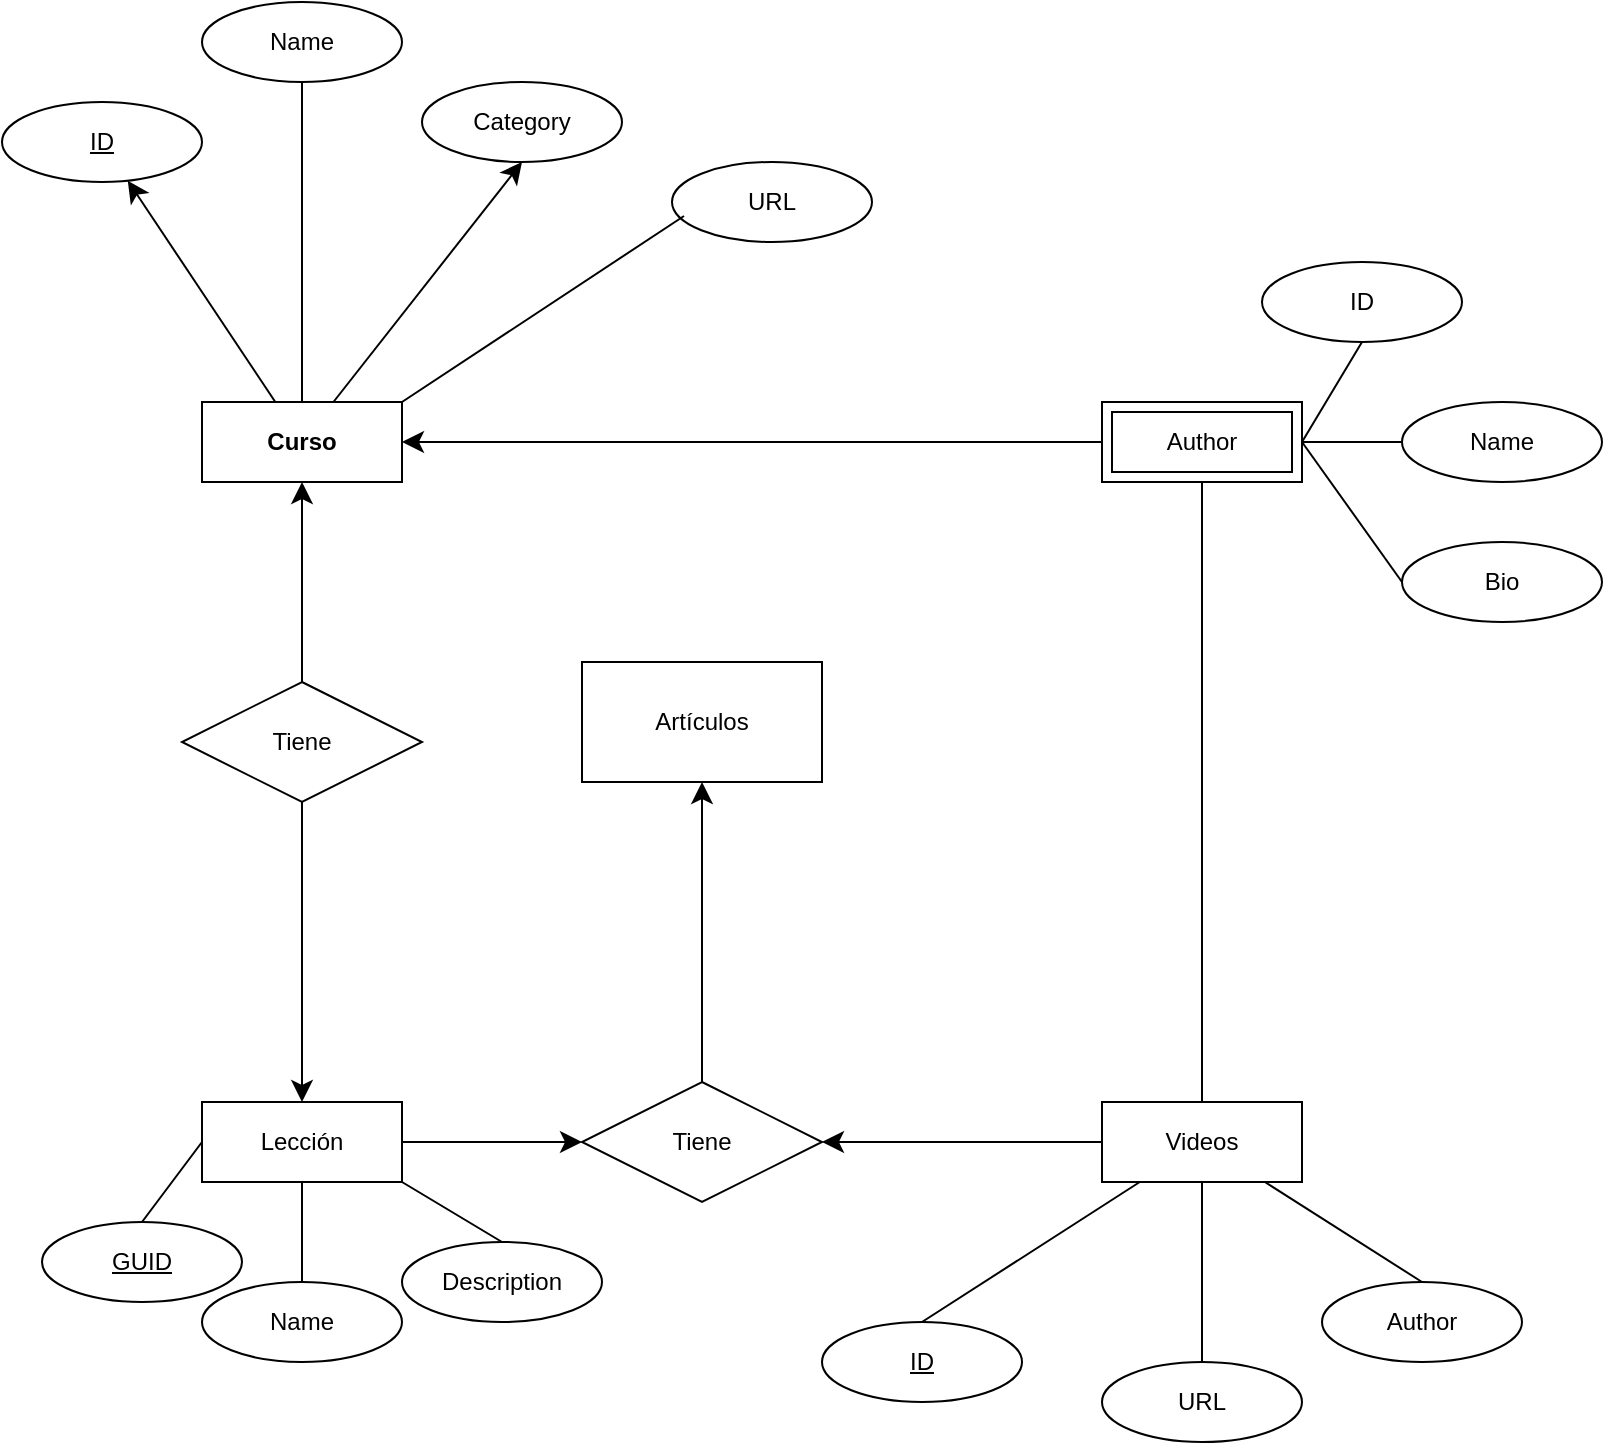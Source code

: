 <mxfile version="28.1.2">
  <diagram name="Page-1" id="jwFlYI5n9mjpvQt2C7e4">
    <mxGraphModel dx="1555" dy="879" grid="1" gridSize="10" guides="1" tooltips="1" connect="1" arrows="1" fold="1" page="1" pageScale="1" pageWidth="850" pageHeight="1100" math="0" shadow="0">
      <root>
        <mxCell id="0" />
        <mxCell id="1" parent="0" />
        <mxCell id="LjFnAGyansz-Glo21ODy-28" value="" style="edgeStyle=none;curved=1;rounded=0;orthogonalLoop=1;jettySize=auto;html=1;fontSize=12;startSize=8;endSize=8;" edge="1" parent="1" source="LrMlHCORP3FofJOxeind-1" target="LjFnAGyansz-Glo21ODy-19">
          <mxGeometry relative="1" as="geometry" />
        </mxCell>
        <mxCell id="LrMlHCORP3FofJOxeind-1" value="Curso" style="whiteSpace=wrap;html=1;align=center;fontStyle=1" parent="1" vertex="1">
          <mxGeometry x="90" y="300" width="100" height="40" as="geometry" />
        </mxCell>
        <mxCell id="LrMlHCORP3FofJOxeind-6" value="" style="edgeStyle=none;curved=1;rounded=0;orthogonalLoop=1;jettySize=auto;html=1;fontSize=12;startSize=8;endSize=8;entryX=0.5;entryY=0;entryDx=0;entryDy=0;" parent="1" source="LrMlHCORP3FofJOxeind-4" edge="1" target="LrMlHCORP3FofJOxeind-7">
          <mxGeometry relative="1" as="geometry">
            <mxPoint x="140" y="620" as="targetPoint" />
          </mxGeometry>
        </mxCell>
        <mxCell id="LrMlHCORP3FofJOxeind-9" style="edgeStyle=none;curved=1;rounded=0;orthogonalLoop=1;jettySize=auto;html=1;fontSize=12;startSize=8;endSize=8;" parent="1" source="LrMlHCORP3FofJOxeind-4" target="LrMlHCORP3FofJOxeind-1" edge="1">
          <mxGeometry relative="1" as="geometry" />
        </mxCell>
        <mxCell id="LrMlHCORP3FofJOxeind-4" value="Tiene" style="shape=rhombus;perimeter=rhombusPerimeter;whiteSpace=wrap;html=1;align=center;" parent="1" vertex="1">
          <mxGeometry x="80" y="440" width="120" height="60" as="geometry" />
        </mxCell>
        <mxCell id="LjFnAGyansz-Glo21ODy-3" style="edgeStyle=none;curved=1;rounded=0;orthogonalLoop=1;jettySize=auto;html=1;fontSize=12;startSize=8;endSize=8;" edge="1" parent="1" source="LrMlHCORP3FofJOxeind-7" target="LjFnAGyansz-Glo21ODy-1">
          <mxGeometry relative="1" as="geometry" />
        </mxCell>
        <mxCell id="LrMlHCORP3FofJOxeind-7" value="Lección" style="whiteSpace=wrap;html=1;align=center;" parent="1" vertex="1">
          <mxGeometry x="90" y="650" width="100" height="40" as="geometry" />
        </mxCell>
        <mxCell id="LjFnAGyansz-Glo21ODy-5" style="edgeStyle=none;curved=1;rounded=0;orthogonalLoop=1;jettySize=auto;html=1;fontSize=12;startSize=8;endSize=8;entryX=0.5;entryY=1;entryDx=0;entryDy=0;" edge="1" parent="1" source="LjFnAGyansz-Glo21ODy-1" target="LjFnAGyansz-Glo21ODy-6">
          <mxGeometry relative="1" as="geometry">
            <mxPoint x="340" y="540" as="targetPoint" />
          </mxGeometry>
        </mxCell>
        <mxCell id="LjFnAGyansz-Glo21ODy-1" value="Tiene" style="shape=rhombus;perimeter=rhombusPerimeter;whiteSpace=wrap;html=1;align=center;" vertex="1" parent="1">
          <mxGeometry x="280" y="640" width="120" height="60" as="geometry" />
        </mxCell>
        <mxCell id="LjFnAGyansz-Glo21ODy-4" style="edgeStyle=none;curved=1;rounded=0;orthogonalLoop=1;jettySize=auto;html=1;fontSize=12;startSize=8;endSize=8;" edge="1" parent="1" source="LjFnAGyansz-Glo21ODy-2" target="LjFnAGyansz-Glo21ODy-1">
          <mxGeometry relative="1" as="geometry" />
        </mxCell>
        <mxCell id="LjFnAGyansz-Glo21ODy-11" style="edgeStyle=none;curved=1;rounded=0;orthogonalLoop=1;jettySize=auto;html=1;entryX=0.5;entryY=1;entryDx=0;entryDy=0;fontSize=12;startSize=8;endSize=8;" edge="1" parent="1" source="LjFnAGyansz-Glo21ODy-2" target="LjFnAGyansz-Glo21ODy-9">
          <mxGeometry relative="1" as="geometry" />
        </mxCell>
        <mxCell id="LjFnAGyansz-Glo21ODy-2" value="&lt;div&gt;Videos&lt;/div&gt;" style="whiteSpace=wrap;html=1;align=center;" vertex="1" parent="1">
          <mxGeometry x="540" y="650" width="100" height="40" as="geometry" />
        </mxCell>
        <mxCell id="LjFnAGyansz-Glo21ODy-6" value="&lt;div&gt;Artículos&lt;/div&gt;" style="whiteSpace=wrap;html=1;" vertex="1" parent="1">
          <mxGeometry x="280" y="430" width="120" height="60" as="geometry" />
        </mxCell>
        <mxCell id="LjFnAGyansz-Glo21ODy-8" value="&lt;div&gt;ID&lt;/div&gt;" style="ellipse;whiteSpace=wrap;html=1;align=center;fontStyle=4;" vertex="1" parent="1">
          <mxGeometry x="400" y="760" width="100" height="40" as="geometry" />
        </mxCell>
        <mxCell id="LjFnAGyansz-Glo21ODy-9" value="URL" style="ellipse;whiteSpace=wrap;html=1;align=center;" vertex="1" parent="1">
          <mxGeometry x="540" y="780" width="100" height="40" as="geometry" />
        </mxCell>
        <mxCell id="LjFnAGyansz-Glo21ODy-10" value="Author" style="ellipse;whiteSpace=wrap;html=1;align=center;" vertex="1" parent="1">
          <mxGeometry x="650" y="740" width="100" height="40" as="geometry" />
        </mxCell>
        <mxCell id="LjFnAGyansz-Glo21ODy-18" style="edgeStyle=none;curved=1;rounded=0;orthogonalLoop=1;jettySize=auto;html=1;fontSize=12;startSize=8;endSize=8;exitX=0;exitY=0.5;exitDx=0;exitDy=0;" edge="1" parent="1" source="LjFnAGyansz-Glo21ODy-62" target="LrMlHCORP3FofJOxeind-1">
          <mxGeometry relative="1" as="geometry">
            <mxPoint x="540" y="290" as="sourcePoint" />
            <mxPoint x="420" y="320" as="targetPoint" />
          </mxGeometry>
        </mxCell>
        <mxCell id="LjFnAGyansz-Glo21ODy-19" value="ID" style="ellipse;whiteSpace=wrap;html=1;align=center;fontStyle=4;" vertex="1" parent="1">
          <mxGeometry x="-10" y="150" width="100" height="40" as="geometry" />
        </mxCell>
        <mxCell id="LjFnAGyansz-Glo21ODy-23" value="" style="edgeStyle=none;curved=1;rounded=0;orthogonalLoop=1;jettySize=auto;html=1;entryX=0.5;entryY=1;entryDx=0;entryDy=0;fontSize=12;startSize=8;endSize=8;" edge="1" parent="1" source="LrMlHCORP3FofJOxeind-1" target="LjFnAGyansz-Glo21ODy-22">
          <mxGeometry relative="1" as="geometry">
            <mxPoint x="162" y="300" as="sourcePoint" />
            <mxPoint x="270" y="200" as="targetPoint" />
          </mxGeometry>
        </mxCell>
        <mxCell id="LjFnAGyansz-Glo21ODy-22" value="Category" style="ellipse;whiteSpace=wrap;html=1;align=center;" vertex="1" parent="1">
          <mxGeometry x="200" y="140" width="100" height="40" as="geometry" />
        </mxCell>
        <mxCell id="LjFnAGyansz-Glo21ODy-25" value="" style="endArrow=none;html=1;rounded=0;fontSize=12;startSize=8;endSize=8;curved=1;entryX=0.5;entryY=0;entryDx=0;entryDy=0;" edge="1" parent="1" source="LjFnAGyansz-Glo21ODy-2" target="LjFnAGyansz-Glo21ODy-8">
          <mxGeometry width="50" height="50" relative="1" as="geometry">
            <mxPoint x="380" y="480" as="sourcePoint" />
            <mxPoint x="430" y="430" as="targetPoint" />
          </mxGeometry>
        </mxCell>
        <mxCell id="LjFnAGyansz-Glo21ODy-26" value="" style="endArrow=none;html=1;rounded=0;fontSize=12;startSize=8;endSize=8;curved=1;entryX=0.5;entryY=0;entryDx=0;entryDy=0;" edge="1" parent="1" source="LjFnAGyansz-Glo21ODy-2" target="LjFnAGyansz-Glo21ODy-10">
          <mxGeometry width="50" height="50" relative="1" as="geometry">
            <mxPoint x="649" y="700" as="sourcePoint" />
            <mxPoint x="540" y="770" as="targetPoint" />
          </mxGeometry>
        </mxCell>
        <mxCell id="LjFnAGyansz-Glo21ODy-32" value="" style="endArrow=none;html=1;rounded=0;fontSize=12;startSize=8;endSize=8;curved=1;entryX=0.5;entryY=1;entryDx=0;entryDy=0;exitX=0.5;exitY=0;exitDx=0;exitDy=0;" edge="1" parent="1" source="LrMlHCORP3FofJOxeind-1">
          <mxGeometry width="50" height="50" relative="1" as="geometry">
            <mxPoint x="140" y="290" as="sourcePoint" />
            <mxPoint x="140" y="140" as="targetPoint" />
          </mxGeometry>
        </mxCell>
        <mxCell id="LjFnAGyansz-Glo21ODy-41" value="&lt;div&gt;Name&lt;/div&gt;" style="ellipse;whiteSpace=wrap;html=1;align=center;" vertex="1" parent="1">
          <mxGeometry x="90" y="100" width="100" height="40" as="geometry" />
        </mxCell>
        <mxCell id="LjFnAGyansz-Glo21ODy-50" value="" style="endArrow=none;html=1;rounded=0;fontSize=12;startSize=8;endSize=8;curved=1;exitX=0.5;exitY=0;exitDx=0;exitDy=0;" edge="1" parent="1" source="LjFnAGyansz-Glo21ODy-2" target="LjFnAGyansz-Glo21ODy-62">
          <mxGeometry width="50" height="50" relative="1" as="geometry">
            <mxPoint x="320" y="480" as="sourcePoint" />
            <mxPoint x="610" y="320" as="targetPoint" />
          </mxGeometry>
        </mxCell>
        <mxCell id="LjFnAGyansz-Glo21ODy-51" value="GUID" style="ellipse;whiteSpace=wrap;html=1;align=center;fontStyle=4;" vertex="1" parent="1">
          <mxGeometry x="10" y="710" width="100" height="40" as="geometry" />
        </mxCell>
        <mxCell id="LjFnAGyansz-Glo21ODy-52" value="Name" style="ellipse;whiteSpace=wrap;html=1;align=center;" vertex="1" parent="1">
          <mxGeometry x="90" y="740" width="100" height="40" as="geometry" />
        </mxCell>
        <mxCell id="LjFnAGyansz-Glo21ODy-53" value="" style="endArrow=none;html=1;rounded=0;fontSize=12;startSize=8;endSize=8;curved=1;exitX=0.5;exitY=0;exitDx=0;exitDy=0;entryX=0.5;entryY=1;entryDx=0;entryDy=0;" edge="1" parent="1" source="LjFnAGyansz-Glo21ODy-52" target="LrMlHCORP3FofJOxeind-7">
          <mxGeometry relative="1" as="geometry">
            <mxPoint x="270" y="460" as="sourcePoint" />
            <mxPoint x="430" y="460" as="targetPoint" />
          </mxGeometry>
        </mxCell>
        <mxCell id="LjFnAGyansz-Glo21ODy-55" value="" style="endArrow=none;html=1;rounded=0;fontSize=12;startSize=8;endSize=8;curved=1;exitX=0.5;exitY=0;exitDx=0;exitDy=0;entryX=0;entryY=0.5;entryDx=0;entryDy=0;" edge="1" parent="1" source="LjFnAGyansz-Glo21ODy-51" target="LrMlHCORP3FofJOxeind-7">
          <mxGeometry relative="1" as="geometry">
            <mxPoint x="270" y="460" as="sourcePoint" />
            <mxPoint x="430" y="460" as="targetPoint" />
          </mxGeometry>
        </mxCell>
        <mxCell id="LjFnAGyansz-Glo21ODy-56" value="URL" style="ellipse;whiteSpace=wrap;html=1;align=center;" vertex="1" parent="1">
          <mxGeometry x="325" y="180" width="100" height="40" as="geometry" />
        </mxCell>
        <mxCell id="LjFnAGyansz-Glo21ODy-57" value="" style="endArrow=none;html=1;rounded=0;fontSize=12;startSize=8;endSize=8;curved=1;entryX=0.06;entryY=0.675;entryDx=0;entryDy=0;entryPerimeter=0;exitX=1;exitY=0;exitDx=0;exitDy=0;" edge="1" parent="1" source="LrMlHCORP3FofJOxeind-1" target="LjFnAGyansz-Glo21ODy-56">
          <mxGeometry width="50" height="50" relative="1" as="geometry">
            <mxPoint x="320" y="480" as="sourcePoint" />
            <mxPoint x="370" y="430" as="targetPoint" />
          </mxGeometry>
        </mxCell>
        <mxCell id="LjFnAGyansz-Glo21ODy-60" value="Description" style="ellipse;whiteSpace=wrap;html=1;align=center;" vertex="1" parent="1">
          <mxGeometry x="190" y="720" width="100" height="40" as="geometry" />
        </mxCell>
        <mxCell id="LjFnAGyansz-Glo21ODy-61" value="" style="endArrow=none;html=1;rounded=0;fontSize=12;startSize=8;endSize=8;curved=1;exitX=0.5;exitY=0;exitDx=0;exitDy=0;entryX=1;entryY=1;entryDx=0;entryDy=0;" edge="1" parent="1" source="LjFnAGyansz-Glo21ODy-60" target="LrMlHCORP3FofJOxeind-7">
          <mxGeometry relative="1" as="geometry">
            <mxPoint x="320" y="520" as="sourcePoint" />
            <mxPoint x="190" y="750" as="targetPoint" />
          </mxGeometry>
        </mxCell>
        <mxCell id="LjFnAGyansz-Glo21ODy-62" value="Author" style="shape=ext;margin=3;double=1;whiteSpace=wrap;html=1;align=center;" vertex="1" parent="1">
          <mxGeometry x="540" y="300" width="100" height="40" as="geometry" />
        </mxCell>
        <mxCell id="LjFnAGyansz-Glo21ODy-63" value="ID" style="ellipse;whiteSpace=wrap;html=1;align=center;" vertex="1" parent="1">
          <mxGeometry x="620" y="230" width="100" height="40" as="geometry" />
        </mxCell>
        <mxCell id="LjFnAGyansz-Glo21ODy-65" value="" style="endArrow=none;html=1;rounded=0;fontSize=12;startSize=8;endSize=8;curved=1;exitX=1;exitY=0.5;exitDx=0;exitDy=0;entryX=0.5;entryY=1;entryDx=0;entryDy=0;" edge="1" parent="1" source="LjFnAGyansz-Glo21ODy-62" target="LjFnAGyansz-Glo21ODy-63">
          <mxGeometry relative="1" as="geometry">
            <mxPoint x="620" y="460" as="sourcePoint" />
            <mxPoint x="780" y="460" as="targetPoint" />
          </mxGeometry>
        </mxCell>
        <mxCell id="LjFnAGyansz-Glo21ODy-66" value="Name" style="ellipse;whiteSpace=wrap;html=1;align=center;" vertex="1" parent="1">
          <mxGeometry x="690" y="300" width="100" height="40" as="geometry" />
        </mxCell>
        <mxCell id="LjFnAGyansz-Glo21ODy-67" value="Bio" style="ellipse;whiteSpace=wrap;html=1;align=center;" vertex="1" parent="1">
          <mxGeometry x="690" y="370" width="100" height="40" as="geometry" />
        </mxCell>
        <mxCell id="LjFnAGyansz-Glo21ODy-68" value="" style="endArrow=none;html=1;rounded=0;fontSize=12;startSize=8;endSize=8;curved=1;entryX=0;entryY=0.5;entryDx=0;entryDy=0;exitX=1;exitY=0.5;exitDx=0;exitDy=0;" edge="1" parent="1" source="LjFnAGyansz-Glo21ODy-62" target="LjFnAGyansz-Glo21ODy-66">
          <mxGeometry width="50" height="50" relative="1" as="geometry">
            <mxPoint x="600" y="480" as="sourcePoint" />
            <mxPoint x="650" y="430" as="targetPoint" />
          </mxGeometry>
        </mxCell>
        <mxCell id="LjFnAGyansz-Glo21ODy-70" value="" style="endArrow=none;html=1;rounded=0;fontSize=12;startSize=8;endSize=8;curved=1;entryX=0;entryY=0.5;entryDx=0;entryDy=0;exitX=1;exitY=0.5;exitDx=0;exitDy=0;" edge="1" parent="1" source="LjFnAGyansz-Glo21ODy-62" target="LjFnAGyansz-Glo21ODy-67">
          <mxGeometry width="50" height="50" relative="1" as="geometry">
            <mxPoint x="629" y="359" as="sourcePoint" />
            <mxPoint x="679" y="359" as="targetPoint" />
          </mxGeometry>
        </mxCell>
      </root>
    </mxGraphModel>
  </diagram>
</mxfile>
